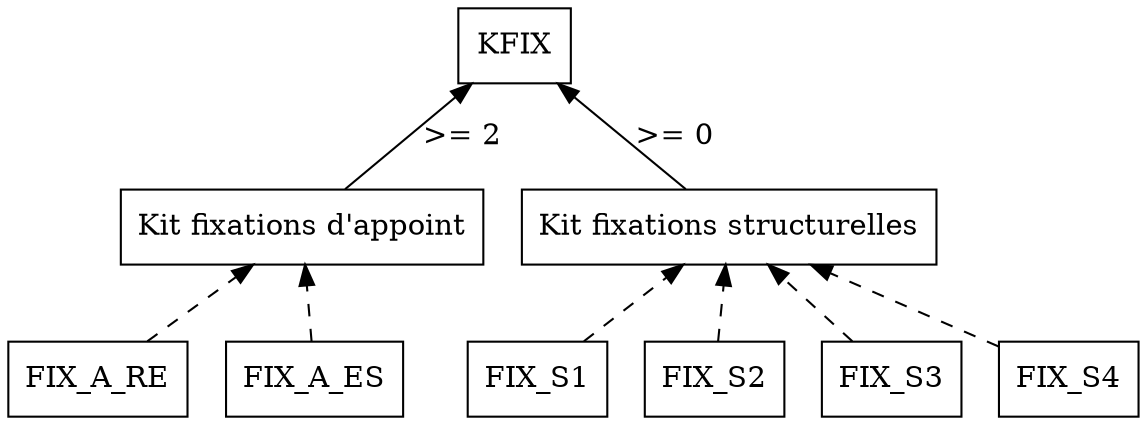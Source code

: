 digraph
{
	rankdir=BT
// Noeuds --------------------------------------------------
	node[shape=box]

	// Fixations
	KFIX //[label="Kit de fixation"]
	fixationsAppoint [label="Kit fixations d'appoint"]
	fixationsStructure [label="Kit fixations structurelles"]

	// Variantes
	FIX_S1 //[label="Kit fixations hauteur simple"]
	FIX_S2 //[label="Kit fixations hauteur double"]
	FIX_S3 //[label="Kit fixations hauteur triple"]
	FIX_S4 //[label="Kit fixations hauteur quadruple"]

	FIX_A_RE //[label="Fixations appoint réelles"]
	FIX_A_ES //[label="Fixations appoint esthétiques"]

// Arcs --------------------------------------------------
	// Kit
	fixationsAppoint -> KFIX [label=">= 2"]
	fixationsStructure -> KFIX [label=">= 0"]

	// Variantes 
	FIX_S1 -> fixationsStructure [style=dashed]
	FIX_S2 -> fixationsStructure [style=dashed]
	FIX_S3 -> fixationsStructure [style=dashed]
	FIX_S4 -> fixationsStructure [style=dashed]

	FIX_A_ES -> fixationsAppoint [style=dashed]
	FIX_A_RE -> fixationsAppoint [style=dashed]
}

